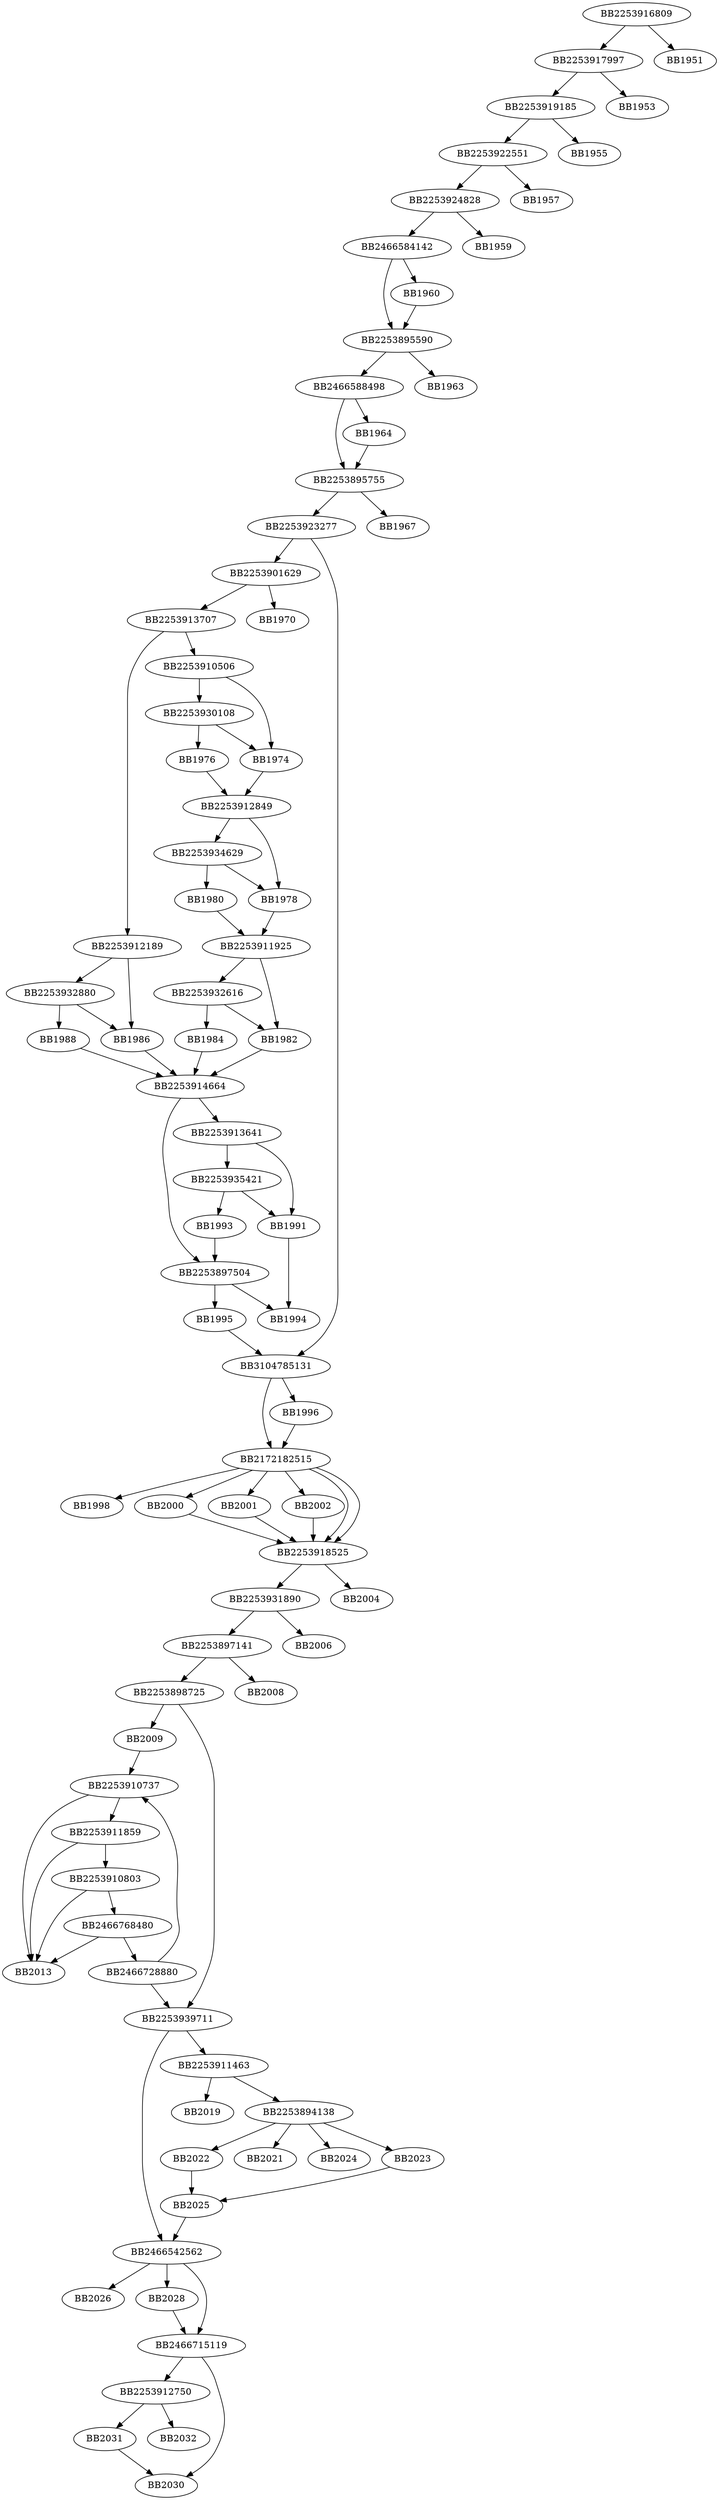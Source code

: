 digraph G{
	BB2253916809->BB2253917997;
	BB2253916809->BB1951;
	BB2253917997->BB2253919185;
	BB2253917997->BB1953;
	BB2253919185->BB2253922551;
	BB2253919185->BB1955;
	BB2253922551->BB2253924828;
	BB2253922551->BB1957;
	BB2253924828->BB2466584142;
	BB2253924828->BB1959;
	BB2466584142->BB1960;
	BB2466584142->BB2253895590;
	BB1960->BB2253895590;
	BB2253895590->BB2466588498;
	BB2253895590->BB1963;
	BB2466588498->BB1964;
	BB2466588498->BB2253895755;
	BB1964->BB2253895755;
	BB2253895755->BB2253923277;
	BB2253895755->BB1967;
	BB2253923277->BB3104785131;
	BB2253923277->BB2253901629;
	BB2253901629->BB1970;
	BB2253901629->BB2253913707;
	BB2253913707->BB2253912189;
	BB2253913707->BB2253910506;
	BB2253910506->BB1974;
	BB2253910506->BB2253930108;
	BB2253930108->BB1974;
	BB2253930108->BB1976;
	BB1974->BB2253912849;
	BB1976->BB2253912849;
	BB2253912849->BB1978;
	BB2253912849->BB2253934629;
	BB2253934629->BB1978;
	BB2253934629->BB1980;
	BB1978->BB2253911925;
	BB1980->BB2253911925;
	BB2253911925->BB1982;
	BB2253911925->BB2253932616;
	BB2253932616->BB1982;
	BB2253932616->BB1984;
	BB1982->BB2253914664;
	BB1984->BB2253914664;
	BB2253912189->BB1986;
	BB2253912189->BB2253932880;
	BB2253932880->BB1986;
	BB2253932880->BB1988;
	BB1986->BB2253914664;
	BB1988->BB2253914664;
	BB2253914664->BB2253897504;
	BB2253914664->BB2253913641;
	BB2253913641->BB1991;
	BB2253913641->BB2253935421;
	BB2253935421->BB1991;
	BB2253935421->BB1993;
	BB1991->BB1994;
	BB1993->BB2253897504;
	BB2253897504->BB1995;
	BB2253897504->BB1994;
	BB1995->BB3104785131;
	BB3104785131->BB1996;
	BB3104785131->BB2172182515;
	BB1996->BB2172182515;
	BB2172182515->BB1998;
	BB2172182515->BB2253918525;
	BB2172182515->BB2000;
	BB2172182515->BB2253918525;
	BB2172182515->BB2001;
	BB2172182515->BB2002;
	BB2000->BB2253918525;
	BB2001->BB2253918525;
	BB2002->BB2253918525;
	BB2253918525->BB2253931890;
	BB2253918525->BB2004;
	BB2253931890->BB2253897141;
	BB2253931890->BB2006;
	BB2253897141->BB2253898725;
	BB2253897141->BB2008;
	BB2253898725->BB2009;
	BB2253898725->BB2253939711;
	BB2009->BB2253910737;
	BB2253910737->BB2253911859;
	BB2253910737->BB2013;
	BB2253911859->BB2253910803;
	BB2253911859->BB2013;
	BB2253910803->BB2466768480;
	BB2253910803->BB2013;
	BB2466768480->BB2466728880;
	BB2466768480->BB2013;
	BB2466728880->BB2253910737;
	BB2466728880->BB2253939711;
	BB2253939711->BB2466542562;
	BB2253939711->BB2253911463;
	BB2253911463->BB2019;
	BB2253911463->BB2253894138;
	BB2253894138->BB2021;
	BB2253894138->BB2022;
	BB2253894138->BB2023;
	BB2253894138->BB2024;
	BB2022->BB2025;
	BB2023->BB2025;
	BB2025->BB2466542562;
	BB2466542562->BB2026;
	BB2466542562->BB2466715119;
	BB2466542562->BB2028;
	BB2028->BB2466715119;
	BB2466715119->BB2253912750;
	BB2466715119->BB2030;
	BB2253912750->BB2031;
	BB2253912750->BB2032;
	BB2031->BB2030;
}
